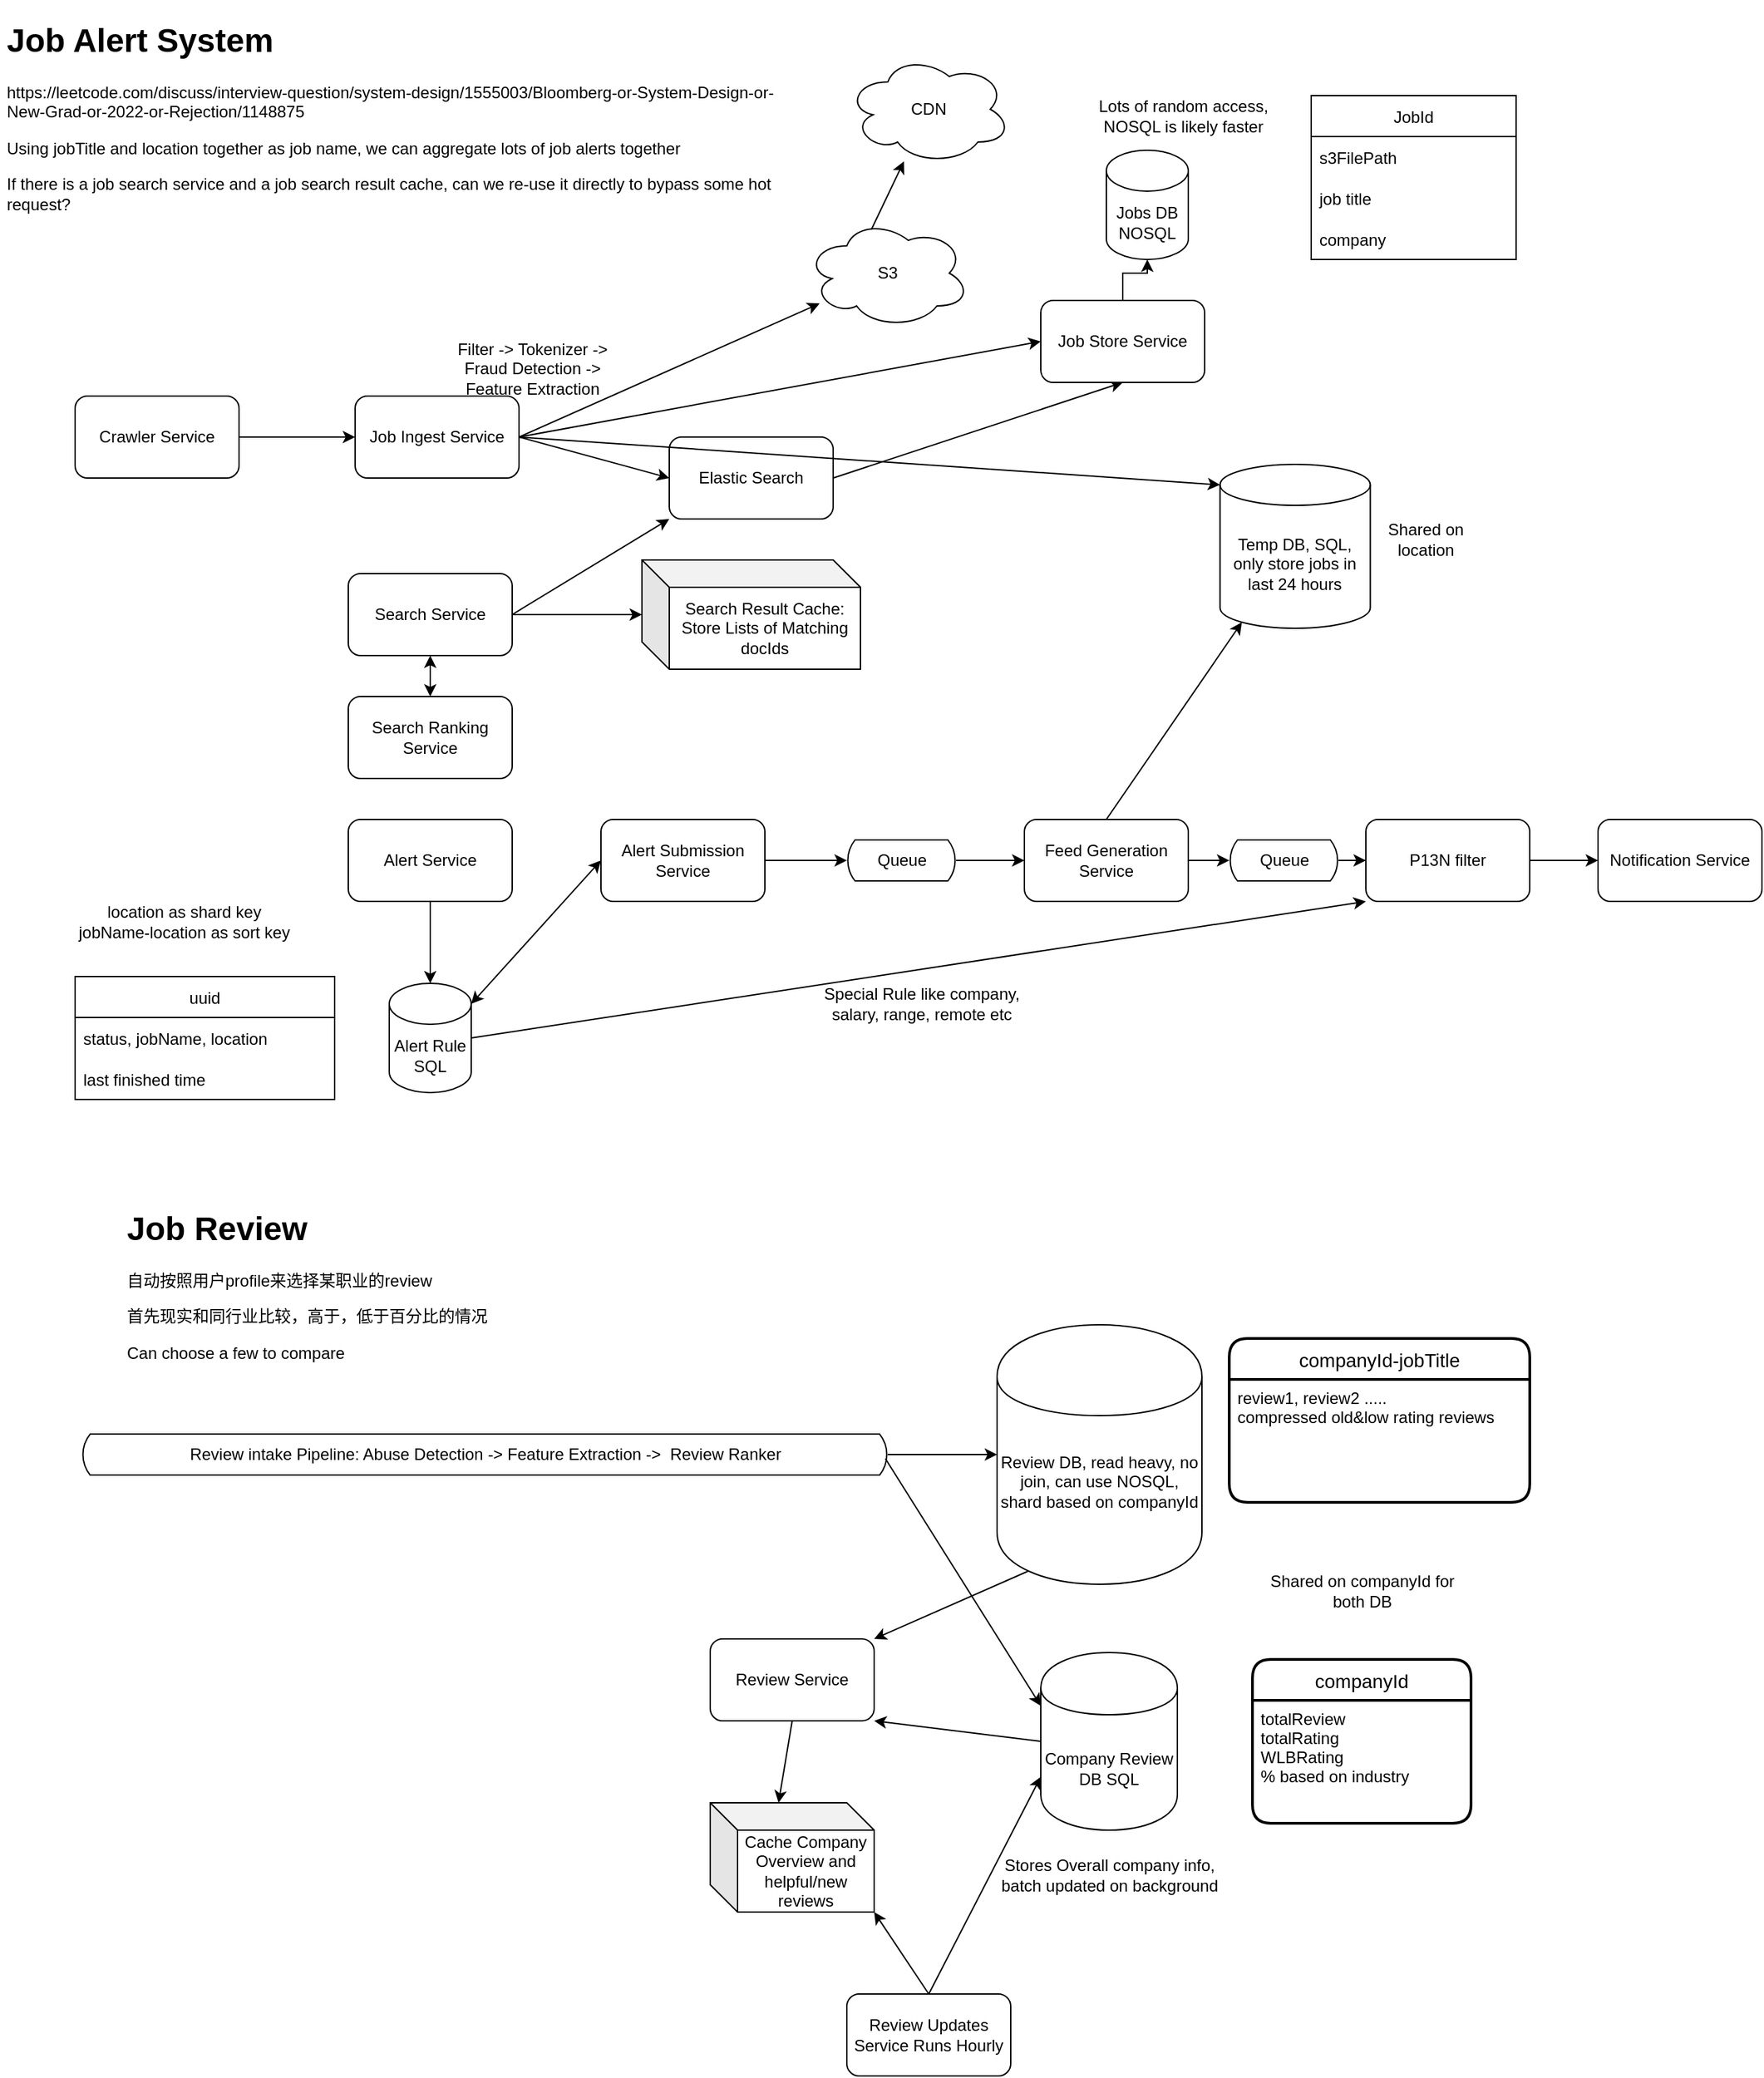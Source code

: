<mxfile version="16.5.1" type="device"><diagram id="-UWN5-Xsul1EJpzv83Dx" name="Page-1"><mxGraphModel dx="1346" dy="815" grid="1" gridSize="10" guides="1" tooltips="1" connect="1" arrows="1" fold="1" page="1" pageScale="1" pageWidth="850" pageHeight="1100" math="0" shadow="0"><root><mxCell id="0"/><mxCell id="1" parent="0"/><mxCell id="1wytK1kjs6isgkCykv2x-1" value="&lt;h1&gt;Job Alert System&lt;/h1&gt;&lt;p&gt;https://leetcode.com/discuss/interview-question/system-design/1555003/Bloomberg-or-System-Design-or-New-Grad-or-2022-or-Rejection/1148875&lt;/p&gt;&lt;p&gt;Using jobTitle and location together as job name, we can aggregate lots of job alerts together&lt;/p&gt;&lt;p&gt;If there is a job search service and a job search result cache, can we re-use it directly to bypass some hot request?&amp;nbsp;&lt;/p&gt;" style="text;html=1;strokeColor=none;fillColor=none;spacing=5;spacingTop=-20;whiteSpace=wrap;overflow=hidden;rounded=0;" parent="1" vertex="1"><mxGeometry x="20" y="20" width="580" height="260" as="geometry"/></mxCell><mxCell id="1wytK1kjs6isgkCykv2x-2" value="uuid" style="swimlane;fontStyle=0;childLayout=stackLayout;horizontal=1;startSize=30;horizontalStack=0;resizeParent=1;resizeParentMax=0;resizeLast=0;collapsible=1;marginBottom=0;" parent="1" vertex="1"><mxGeometry x="75" y="725" width="190" height="90" as="geometry"/></mxCell><mxCell id="1wytK1kjs6isgkCykv2x-3" value="status, jobName, location" style="text;strokeColor=none;fillColor=none;align=left;verticalAlign=middle;spacingLeft=4;spacingRight=4;overflow=hidden;points=[[0,0.5],[1,0.5]];portConstraint=eastwest;rotatable=0;" parent="1wytK1kjs6isgkCykv2x-2" vertex="1"><mxGeometry y="30" width="190" height="30" as="geometry"/></mxCell><mxCell id="1wytK1kjs6isgkCykv2x-4" value="last finished time" style="text;strokeColor=none;fillColor=none;align=left;verticalAlign=middle;spacingLeft=4;spacingRight=4;overflow=hidden;points=[[0,0.5],[1,0.5]];portConstraint=eastwest;rotatable=0;" parent="1wytK1kjs6isgkCykv2x-2" vertex="1"><mxGeometry y="60" width="190" height="30" as="geometry"/></mxCell><mxCell id="1wytK1kjs6isgkCykv2x-8" value="" style="edgeStyle=orthogonalEdgeStyle;rounded=0;orthogonalLoop=1;jettySize=auto;html=1;" parent="1" source="1wytK1kjs6isgkCykv2x-6" target="1wytK1kjs6isgkCykv2x-7" edge="1"><mxGeometry relative="1" as="geometry"/></mxCell><mxCell id="1wytK1kjs6isgkCykv2x-6" value="Alert Service" style="rounded=1;whiteSpace=wrap;html=1;" parent="1" vertex="1"><mxGeometry x="275" y="610" width="120" height="60" as="geometry"/></mxCell><mxCell id="1wytK1kjs6isgkCykv2x-7" value="Alert Rule SQL" style="shape=cylinder3;whiteSpace=wrap;html=1;boundedLbl=1;backgroundOutline=1;size=15;" parent="1" vertex="1"><mxGeometry x="305" y="730" width="60" height="80" as="geometry"/></mxCell><mxCell id="QBNyywDLKwODwcAN87ea-23" value="" style="edgeStyle=orthogonalEdgeStyle;rounded=0;orthogonalLoop=1;jettySize=auto;html=1;" edge="1" parent="1" source="1wytK1kjs6isgkCykv2x-9" target="QBNyywDLKwODwcAN87ea-22"><mxGeometry relative="1" as="geometry"/></mxCell><mxCell id="1wytK1kjs6isgkCykv2x-9" value="Alert Submission Service" style="rounded=1;whiteSpace=wrap;html=1;" parent="1" vertex="1"><mxGeometry x="460" y="610" width="120" height="60" as="geometry"/></mxCell><mxCell id="1wytK1kjs6isgkCykv2x-10" value="" style="endArrow=classic;startArrow=classic;html=1;rounded=0;exitX=1;exitY=0;exitDx=0;exitDy=15;entryX=0;entryY=0.5;entryDx=0;entryDy=0;exitPerimeter=0;" parent="1" source="1wytK1kjs6isgkCykv2x-7" target="1wytK1kjs6isgkCykv2x-9" edge="1"><mxGeometry width="50" height="50" relative="1" as="geometry"><mxPoint x="585" y="660" as="sourcePoint"/><mxPoint x="635" y="610" as="targetPoint"/></mxGeometry></mxCell><mxCell id="QBNyywDLKwODwcAN87ea-3" value="" style="edgeStyle=orthogonalEdgeStyle;rounded=0;orthogonalLoop=1;jettySize=auto;html=1;" edge="1" parent="1" source="QBNyywDLKwODwcAN87ea-1" target="QBNyywDLKwODwcAN87ea-2"><mxGeometry relative="1" as="geometry"/></mxCell><mxCell id="QBNyywDLKwODwcAN87ea-1" value="Crawler Service" style="rounded=1;whiteSpace=wrap;html=1;" vertex="1" parent="1"><mxGeometry x="75" y="300" width="120" height="60" as="geometry"/></mxCell><mxCell id="QBNyywDLKwODwcAN87ea-2" value="Job Ingest Service" style="rounded=1;whiteSpace=wrap;html=1;" vertex="1" parent="1"><mxGeometry x="280" y="300" width="120" height="60" as="geometry"/></mxCell><mxCell id="QBNyywDLKwODwcAN87ea-4" value="Filter -&amp;gt; Tokenizer -&amp;gt; Fraud Detection -&amp;gt; Feature Extraction" style="text;html=1;strokeColor=none;fillColor=none;align=center;verticalAlign=middle;whiteSpace=wrap;rounded=0;" vertex="1" parent="1"><mxGeometry x="340" y="250" width="140" height="60" as="geometry"/></mxCell><mxCell id="QBNyywDLKwODwcAN87ea-5" value="" style="endArrow=classic;html=1;rounded=0;exitX=1;exitY=0.5;exitDx=0;exitDy=0;" edge="1" parent="1" source="QBNyywDLKwODwcAN87ea-2" target="QBNyywDLKwODwcAN87ea-6"><mxGeometry width="50" height="50" relative="1" as="geometry"><mxPoint x="400" y="400" as="sourcePoint"/><mxPoint x="700" y="150" as="targetPoint"/></mxGeometry></mxCell><mxCell id="QBNyywDLKwODwcAN87ea-6" value="S3" style="ellipse;shape=cloud;whiteSpace=wrap;html=1;" vertex="1" parent="1"><mxGeometry x="610" y="170" width="120" height="80" as="geometry"/></mxCell><mxCell id="QBNyywDLKwODwcAN87ea-7" value="" style="endArrow=classic;html=1;rounded=0;exitX=1;exitY=0.5;exitDx=0;exitDy=0;entryX=0;entryY=0.5;entryDx=0;entryDy=0;" edge="1" parent="1" source="QBNyywDLKwODwcAN87ea-2" target="QBNyywDLKwODwcAN87ea-19"><mxGeometry width="50" height="50" relative="1" as="geometry"><mxPoint x="400" y="370" as="sourcePoint"/><mxPoint x="770" y="218.78" as="targetPoint"/></mxGeometry></mxCell><mxCell id="QBNyywDLKwODwcAN87ea-10" value="Elastic Search" style="rounded=1;whiteSpace=wrap;html=1;" vertex="1" parent="1"><mxGeometry x="510" y="330" width="120" height="60" as="geometry"/></mxCell><mxCell id="QBNyywDLKwODwcAN87ea-11" value="" style="endArrow=classic;html=1;rounded=0;exitX=1;exitY=0.5;exitDx=0;exitDy=0;entryX=0;entryY=0.5;entryDx=0;entryDy=0;" edge="1" parent="1" source="QBNyywDLKwODwcAN87ea-2" target="QBNyywDLKwODwcAN87ea-10"><mxGeometry width="50" height="50" relative="1" as="geometry"><mxPoint x="400" y="320" as="sourcePoint"/><mxPoint x="450" y="270" as="targetPoint"/></mxGeometry></mxCell><mxCell id="QBNyywDLKwODwcAN87ea-12" value="" style="endArrow=classic;html=1;rounded=0;exitX=1;exitY=0.5;exitDx=0;exitDy=0;entryX=0.5;entryY=1;entryDx=0;entryDy=0;" edge="1" parent="1" source="QBNyywDLKwODwcAN87ea-10" target="QBNyywDLKwODwcAN87ea-19"><mxGeometry width="50" height="50" relative="1" as="geometry"><mxPoint x="700" y="340" as="sourcePoint"/><mxPoint x="900" y="290" as="targetPoint"/></mxGeometry></mxCell><mxCell id="QBNyywDLKwODwcAN87ea-16" value="" style="edgeStyle=orthogonalEdgeStyle;rounded=0;orthogonalLoop=1;jettySize=auto;html=1;" edge="1" parent="1" source="QBNyywDLKwODwcAN87ea-13" target="QBNyywDLKwODwcAN87ea-15"><mxGeometry relative="1" as="geometry"/></mxCell><mxCell id="QBNyywDLKwODwcAN87ea-13" value="Search Service" style="rounded=1;whiteSpace=wrap;html=1;" vertex="1" parent="1"><mxGeometry x="275" y="430" width="120" height="60" as="geometry"/></mxCell><mxCell id="QBNyywDLKwODwcAN87ea-14" value="" style="endArrow=classic;html=1;rounded=0;exitX=1;exitY=0.5;exitDx=0;exitDy=0;entryX=0;entryY=1;entryDx=0;entryDy=0;" edge="1" parent="1" source="QBNyywDLKwODwcAN87ea-13" target="QBNyywDLKwODwcAN87ea-10"><mxGeometry width="50" height="50" relative="1" as="geometry"><mxPoint x="400" y="370" as="sourcePoint"/><mxPoint x="450" y="320" as="targetPoint"/></mxGeometry></mxCell><mxCell id="QBNyywDLKwODwcAN87ea-15" value="Search Result Cache: Store Lists of Matching docIds" style="shape=cube;whiteSpace=wrap;html=1;boundedLbl=1;backgroundOutline=1;darkOpacity=0.05;darkOpacity2=0.1;" vertex="1" parent="1"><mxGeometry x="490" y="420" width="160" height="80" as="geometry"/></mxCell><mxCell id="QBNyywDLKwODwcAN87ea-17" value="Search Ranking Service" style="rounded=1;whiteSpace=wrap;html=1;" vertex="1" parent="1"><mxGeometry x="275" y="520" width="120" height="60" as="geometry"/></mxCell><mxCell id="QBNyywDLKwODwcAN87ea-18" value="" style="endArrow=classic;startArrow=classic;html=1;rounded=0;exitX=0.5;exitY=0;exitDx=0;exitDy=0;entryX=0.5;entryY=1;entryDx=0;entryDy=0;" edge="1" parent="1" source="QBNyywDLKwODwcAN87ea-17" target="QBNyywDLKwODwcAN87ea-13"><mxGeometry width="50" height="50" relative="1" as="geometry"><mxPoint x="400" y="550" as="sourcePoint"/><mxPoint x="450" y="500" as="targetPoint"/></mxGeometry></mxCell><mxCell id="QBNyywDLKwODwcAN87ea-21" value="" style="edgeStyle=orthogonalEdgeStyle;rounded=0;orthogonalLoop=1;jettySize=auto;html=1;" edge="1" parent="1" source="QBNyywDLKwODwcAN87ea-19" target="QBNyywDLKwODwcAN87ea-20"><mxGeometry relative="1" as="geometry"/></mxCell><mxCell id="QBNyywDLKwODwcAN87ea-19" value="Job Store Service" style="rounded=1;whiteSpace=wrap;html=1;" vertex="1" parent="1"><mxGeometry x="782" y="230" width="120" height="60" as="geometry"/></mxCell><mxCell id="QBNyywDLKwODwcAN87ea-20" value="Jobs DB NOSQL" style="shape=cylinder3;whiteSpace=wrap;html=1;boundedLbl=1;backgroundOutline=1;size=15;" vertex="1" parent="1"><mxGeometry x="830" y="120" width="60" height="80" as="geometry"/></mxCell><mxCell id="QBNyywDLKwODwcAN87ea-25" value="" style="edgeStyle=orthogonalEdgeStyle;rounded=0;orthogonalLoop=1;jettySize=auto;html=1;" edge="1" parent="1" source="QBNyywDLKwODwcAN87ea-22" target="QBNyywDLKwODwcAN87ea-24"><mxGeometry relative="1" as="geometry"/></mxCell><mxCell id="QBNyywDLKwODwcAN87ea-22" value="Queue" style="html=1;dashed=0;whitespace=wrap;shape=mxgraph.dfd.loop" vertex="1" parent="1"><mxGeometry x="640" y="625" width="80" height="30" as="geometry"/></mxCell><mxCell id="QBNyywDLKwODwcAN87ea-30" value="" style="edgeStyle=orthogonalEdgeStyle;rounded=0;orthogonalLoop=1;jettySize=auto;html=1;" edge="1" parent="1" source="QBNyywDLKwODwcAN87ea-24" target="QBNyywDLKwODwcAN87ea-28"><mxGeometry relative="1" as="geometry"/></mxCell><mxCell id="QBNyywDLKwODwcAN87ea-24" value="Feed Generation Service" style="rounded=1;whiteSpace=wrap;html=1;" vertex="1" parent="1"><mxGeometry x="770" y="610" width="120" height="60" as="geometry"/></mxCell><mxCell id="QBNyywDLKwODwcAN87ea-27" value="Notification Service" style="rounded=1;whiteSpace=wrap;html=1;" vertex="1" parent="1"><mxGeometry x="1190" y="610" width="120" height="60" as="geometry"/></mxCell><mxCell id="QBNyywDLKwODwcAN87ea-46" value="" style="edgeStyle=orthogonalEdgeStyle;rounded=0;orthogonalLoop=1;jettySize=auto;html=1;" edge="1" parent="1" source="QBNyywDLKwODwcAN87ea-28" target="QBNyywDLKwODwcAN87ea-45"><mxGeometry relative="1" as="geometry"/></mxCell><mxCell id="QBNyywDLKwODwcAN87ea-28" value="Queue" style="html=1;dashed=0;whitespace=wrap;shape=mxgraph.dfd.loop" vertex="1" parent="1"><mxGeometry x="920" y="625" width="80" height="30" as="geometry"/></mxCell><mxCell id="QBNyywDLKwODwcAN87ea-32" value="JobId" style="swimlane;fontStyle=0;childLayout=stackLayout;horizontal=1;startSize=30;horizontalStack=0;resizeParent=1;resizeParentMax=0;resizeLast=0;collapsible=1;marginBottom=0;" vertex="1" parent="1"><mxGeometry x="980" y="80" width="150" height="120" as="geometry"/></mxCell><mxCell id="QBNyywDLKwODwcAN87ea-33" value="s3FilePath" style="text;strokeColor=none;fillColor=none;align=left;verticalAlign=middle;spacingLeft=4;spacingRight=4;overflow=hidden;points=[[0,0.5],[1,0.5]];portConstraint=eastwest;rotatable=0;" vertex="1" parent="QBNyywDLKwODwcAN87ea-32"><mxGeometry y="30" width="150" height="30" as="geometry"/></mxCell><mxCell id="QBNyywDLKwODwcAN87ea-34" value="job title" style="text;strokeColor=none;fillColor=none;align=left;verticalAlign=middle;spacingLeft=4;spacingRight=4;overflow=hidden;points=[[0,0.5],[1,0.5]];portConstraint=eastwest;rotatable=0;" vertex="1" parent="QBNyywDLKwODwcAN87ea-32"><mxGeometry y="60" width="150" height="30" as="geometry"/></mxCell><mxCell id="QBNyywDLKwODwcAN87ea-35" value="company" style="text;strokeColor=none;fillColor=none;align=left;verticalAlign=middle;spacingLeft=4;spacingRight=4;overflow=hidden;points=[[0,0.5],[1,0.5]];portConstraint=eastwest;rotatable=0;" vertex="1" parent="QBNyywDLKwODwcAN87ea-32"><mxGeometry y="90" width="150" height="30" as="geometry"/></mxCell><mxCell id="QBNyywDLKwODwcAN87ea-36" value="&lt;h1&gt;Job Review&lt;/h1&gt;&lt;p&gt;自动按照用户profile来选择某职业的review&lt;/p&gt;&lt;p&gt;首先现实和同行业比较，高于，低于百分比的情况&lt;/p&gt;&lt;p&gt;Can choose a few to compare&lt;/p&gt;" style="text;html=1;strokeColor=none;fillColor=none;spacing=5;spacingTop=-20;whiteSpace=wrap;overflow=hidden;rounded=0;" vertex="1" parent="1"><mxGeometry x="108" y="890" width="385" height="180" as="geometry"/></mxCell><mxCell id="QBNyywDLKwODwcAN87ea-52" value="" style="edgeStyle=orthogonalEdgeStyle;rounded=0;orthogonalLoop=1;jettySize=auto;html=1;" edge="1" parent="1" source="QBNyywDLKwODwcAN87ea-37" target="QBNyywDLKwODwcAN87ea-38"><mxGeometry relative="1" as="geometry"/></mxCell><mxCell id="QBNyywDLKwODwcAN87ea-37" value="Review intake Pipeline: Abuse Detection -&amp;gt; Feature Extraction -&amp;gt;&amp;nbsp; Review Ranker" style="html=1;dashed=0;whitespace=wrap;shape=mxgraph.dfd.loop" vertex="1" parent="1"><mxGeometry x="80" y="1060" width="590" height="30" as="geometry"/></mxCell><mxCell id="QBNyywDLKwODwcAN87ea-38" value="Review DB, read heavy, no join, can use NOSQL, shard based on companyId" style="shape=cylinder;whiteSpace=wrap;html=1;boundedLbl=1;backgroundOutline=1;" vertex="1" parent="1"><mxGeometry x="750" y="980" width="150" height="190" as="geometry"/></mxCell><mxCell id="QBNyywDLKwODwcAN87ea-39" value="Company Review DB SQL" style="shape=cylinder;whiteSpace=wrap;html=1;boundedLbl=1;backgroundOutline=1;" vertex="1" parent="1"><mxGeometry x="782" y="1220" width="100" height="130" as="geometry"/></mxCell><mxCell id="QBNyywDLKwODwcAN87ea-40" value="Stores Overall company info, batch updated on background" style="text;html=1;strokeColor=none;fillColor=none;align=center;verticalAlign=middle;whiteSpace=wrap;rounded=0;" vertex="1" parent="1"><mxGeometry x="750.75" y="1345" width="162.5" height="75" as="geometry"/></mxCell><mxCell id="QBNyywDLKwODwcAN87ea-41" value="companyId" style="swimlane;childLayout=stackLayout;horizontal=1;startSize=30;horizontalStack=0;rounded=1;fontSize=14;fontStyle=0;strokeWidth=2;resizeParent=0;resizeLast=1;shadow=0;dashed=0;align=center;" vertex="1" parent="1"><mxGeometry x="937" y="1225" width="160" height="120" as="geometry"/></mxCell><mxCell id="QBNyywDLKwODwcAN87ea-42" value="totalReview&#10;totalRating&#10;WLBRating&#10;% based on industry" style="align=left;strokeColor=none;fillColor=none;spacingLeft=4;fontSize=12;verticalAlign=top;resizable=0;rotatable=0;part=1;" vertex="1" parent="QBNyywDLKwODwcAN87ea-41"><mxGeometry y="30" width="160" height="90" as="geometry"/></mxCell><mxCell id="QBNyywDLKwODwcAN87ea-43" value="companyId-jobTitle" style="swimlane;childLayout=stackLayout;horizontal=1;startSize=30;horizontalStack=0;rounded=1;fontSize=14;fontStyle=0;strokeWidth=2;resizeParent=0;resizeLast=1;shadow=0;dashed=0;align=center;" vertex="1" parent="1"><mxGeometry x="920" y="990" width="220" height="120" as="geometry"/></mxCell><mxCell id="QBNyywDLKwODwcAN87ea-44" value="review1, review2 .....&#10;compressed old&amp;low rating reviews" style="align=left;strokeColor=none;fillColor=none;spacingLeft=4;fontSize=12;verticalAlign=top;resizable=0;rotatable=0;part=1;" vertex="1" parent="QBNyywDLKwODwcAN87ea-43"><mxGeometry y="30" width="220" height="90" as="geometry"/></mxCell><mxCell id="QBNyywDLKwODwcAN87ea-47" value="" style="edgeStyle=orthogonalEdgeStyle;rounded=0;orthogonalLoop=1;jettySize=auto;html=1;" edge="1" parent="1" source="QBNyywDLKwODwcAN87ea-45" target="QBNyywDLKwODwcAN87ea-27"><mxGeometry relative="1" as="geometry"/></mxCell><mxCell id="QBNyywDLKwODwcAN87ea-45" value="P13N filter" style="rounded=1;whiteSpace=wrap;html=1;" vertex="1" parent="1"><mxGeometry x="1020" y="610" width="120" height="60" as="geometry"/></mxCell><mxCell id="QBNyywDLKwODwcAN87ea-49" value="" style="endArrow=classic;html=1;rounded=0;exitX=1;exitY=0.5;exitDx=0;exitDy=0;exitPerimeter=0;entryX=0;entryY=1;entryDx=0;entryDy=0;" edge="1" parent="1" source="1wytK1kjs6isgkCykv2x-7" target="QBNyywDLKwODwcAN87ea-45"><mxGeometry width="50" height="50" relative="1" as="geometry"><mxPoint x="420" y="770" as="sourcePoint"/><mxPoint x="470" y="720" as="targetPoint"/></mxGeometry></mxCell><mxCell id="QBNyywDLKwODwcAN87ea-50" value="Special Rule like company, salary, range, remote etc" style="text;html=1;strokeColor=none;fillColor=none;align=center;verticalAlign=middle;whiteSpace=wrap;rounded=0;" vertex="1" parent="1"><mxGeometry x="610" y="710" width="170" height="70" as="geometry"/></mxCell><mxCell id="QBNyywDLKwODwcAN87ea-51" value="Lots of random access, NOSQL is likely faster" style="text;html=1;strokeColor=none;fillColor=none;align=center;verticalAlign=middle;whiteSpace=wrap;rounded=0;" vertex="1" parent="1"><mxGeometry x="813" y="80" width="147" height="30" as="geometry"/></mxCell><mxCell id="QBNyywDLKwODwcAN87ea-53" value="" style="endArrow=classic;html=1;rounded=0;exitX=0.997;exitY=0.6;exitDx=0;exitDy=0;exitPerimeter=0;entryX=0;entryY=0.3;entryDx=0;entryDy=0;" edge="1" parent="1" source="QBNyywDLKwODwcAN87ea-37" target="QBNyywDLKwODwcAN87ea-39"><mxGeometry width="50" height="50" relative="1" as="geometry"><mxPoint x="580" y="1250" as="sourcePoint"/><mxPoint x="630" y="1200" as="targetPoint"/></mxGeometry></mxCell><mxCell id="QBNyywDLKwODwcAN87ea-55" value="Review Service" style="rounded=1;whiteSpace=wrap;html=1;" vertex="1" parent="1"><mxGeometry x="540" y="1210" width="120" height="60" as="geometry"/></mxCell><mxCell id="QBNyywDLKwODwcAN87ea-56" value="" style="endArrow=classic;html=1;rounded=0;exitX=0.15;exitY=0.95;exitDx=0;exitDy=0;exitPerimeter=0;entryX=1;entryY=0;entryDx=0;entryDy=0;" edge="1" parent="1" source="QBNyywDLKwODwcAN87ea-38" target="QBNyywDLKwODwcAN87ea-55"><mxGeometry width="50" height="50" relative="1" as="geometry"><mxPoint x="580" y="1250" as="sourcePoint"/><mxPoint x="630" y="1200" as="targetPoint"/></mxGeometry></mxCell><mxCell id="QBNyywDLKwODwcAN87ea-57" value="" style="endArrow=classic;html=1;rounded=0;exitX=0;exitY=0.5;exitDx=0;exitDy=0;entryX=1;entryY=1;entryDx=0;entryDy=0;" edge="1" parent="1" source="QBNyywDLKwODwcAN87ea-39" target="QBNyywDLKwODwcAN87ea-55"><mxGeometry width="50" height="50" relative="1" as="geometry"><mxPoint x="580" y="1250" as="sourcePoint"/><mxPoint x="630" y="1200" as="targetPoint"/></mxGeometry></mxCell><mxCell id="QBNyywDLKwODwcAN87ea-58" value="Cache Company Overview and helpful/new reviews" style="shape=cube;whiteSpace=wrap;html=1;boundedLbl=1;backgroundOutline=1;darkOpacity=0.05;darkOpacity2=0.1;" vertex="1" parent="1"><mxGeometry x="540" y="1330" width="120" height="80" as="geometry"/></mxCell><mxCell id="QBNyywDLKwODwcAN87ea-59" value="" style="endArrow=classic;html=1;rounded=0;exitX=0.5;exitY=1;exitDx=0;exitDy=0;entryX=0;entryY=0;entryDx=50;entryDy=0;entryPerimeter=0;" edge="1" parent="1" source="QBNyywDLKwODwcAN87ea-55" target="QBNyywDLKwODwcAN87ea-58"><mxGeometry width="50" height="50" relative="1" as="geometry"><mxPoint x="580" y="1230" as="sourcePoint"/><mxPoint x="630" y="1180" as="targetPoint"/></mxGeometry></mxCell><mxCell id="QBNyywDLKwODwcAN87ea-60" value="Review Updates Service Runs Hourly" style="rounded=1;whiteSpace=wrap;html=1;" vertex="1" parent="1"><mxGeometry x="640" y="1470" width="120" height="60" as="geometry"/></mxCell><mxCell id="QBNyywDLKwODwcAN87ea-61" value="" style="endArrow=classic;html=1;rounded=0;exitX=0.5;exitY=0;exitDx=0;exitDy=0;entryX=1;entryY=1;entryDx=0;entryDy=0;entryPerimeter=0;" edge="1" parent="1" source="QBNyywDLKwODwcAN87ea-60" target="QBNyywDLKwODwcAN87ea-58"><mxGeometry width="50" height="50" relative="1" as="geometry"><mxPoint x="580" y="1310" as="sourcePoint"/><mxPoint x="630" y="1260" as="targetPoint"/></mxGeometry></mxCell><mxCell id="QBNyywDLKwODwcAN87ea-62" value="" style="endArrow=classic;html=1;rounded=0;exitX=0.5;exitY=0;exitDx=0;exitDy=0;entryX=0;entryY=0.7;entryDx=0;entryDy=0;" edge="1" parent="1" source="QBNyywDLKwODwcAN87ea-60" target="QBNyywDLKwODwcAN87ea-39"><mxGeometry width="50" height="50" relative="1" as="geometry"><mxPoint x="580" y="1310" as="sourcePoint"/><mxPoint x="630" y="1260" as="targetPoint"/></mxGeometry></mxCell><mxCell id="QBNyywDLKwODwcAN87ea-63" value="Shared on companyId for both DB" style="text;html=1;strokeColor=none;fillColor=none;align=center;verticalAlign=middle;whiteSpace=wrap;rounded=0;" vertex="1" parent="1"><mxGeometry x="940.5" y="1150" width="153" height="50" as="geometry"/></mxCell><mxCell id="QBNyywDLKwODwcAN87ea-64" value="" style="endArrow=classic;html=1;rounded=0;exitX=0.4;exitY=0.1;exitDx=0;exitDy=0;exitPerimeter=0;" edge="1" parent="1" source="QBNyywDLKwODwcAN87ea-6" target="QBNyywDLKwODwcAN87ea-65"><mxGeometry width="50" height="50" relative="1" as="geometry"><mxPoint x="580" y="230" as="sourcePoint"/><mxPoint x="680" y="120" as="targetPoint"/></mxGeometry></mxCell><mxCell id="QBNyywDLKwODwcAN87ea-65" value="CDN" style="ellipse;shape=cloud;whiteSpace=wrap;html=1;" vertex="1" parent="1"><mxGeometry x="640" y="50" width="120" height="80" as="geometry"/></mxCell><mxCell id="QBNyywDLKwODwcAN87ea-66" value="&lt;span&gt;location as shard key&lt;br&gt;&lt;/span&gt;jobName-location as sort key&lt;span&gt;&lt;br&gt;&lt;/span&gt;" style="text;html=1;strokeColor=none;fillColor=none;align=center;verticalAlign=middle;whiteSpace=wrap;rounded=0;" vertex="1" parent="1"><mxGeometry x="45" y="670" width="220" height="30" as="geometry"/></mxCell><mxCell id="QBNyywDLKwODwcAN87ea-67" value="" style="endArrow=classic;html=1;rounded=0;exitX=0.5;exitY=0;exitDx=0;exitDy=0;entryX=0.145;entryY=1;entryDx=0;entryDy=-4.35;entryPerimeter=0;" edge="1" parent="1" source="QBNyywDLKwODwcAN87ea-24" target="QBNyywDLKwODwcAN87ea-68"><mxGeometry width="50" height="50" relative="1" as="geometry"><mxPoint x="660" y="580" as="sourcePoint"/><mxPoint x="710" y="530" as="targetPoint"/></mxGeometry></mxCell><mxCell id="QBNyywDLKwODwcAN87ea-68" value="Temp DB, SQL, only store jobs in last 24 hours" style="shape=cylinder3;whiteSpace=wrap;html=1;boundedLbl=1;backgroundOutline=1;size=15;" vertex="1" parent="1"><mxGeometry x="913.25" y="350" width="110" height="120" as="geometry"/></mxCell><mxCell id="QBNyywDLKwODwcAN87ea-69" value="" style="endArrow=classic;html=1;rounded=0;exitX=1;exitY=0.5;exitDx=0;exitDy=0;entryX=0;entryY=0;entryDx=0;entryDy=15;entryPerimeter=0;" edge="1" parent="1" source="QBNyywDLKwODwcAN87ea-2" target="QBNyywDLKwODwcAN87ea-68"><mxGeometry width="50" height="50" relative="1" as="geometry"><mxPoint x="660" y="440" as="sourcePoint"/><mxPoint x="710" y="390" as="targetPoint"/></mxGeometry></mxCell><mxCell id="QBNyywDLKwODwcAN87ea-70" value="Shared on location" style="text;html=1;strokeColor=none;fillColor=none;align=center;verticalAlign=middle;whiteSpace=wrap;rounded=0;" vertex="1" parent="1"><mxGeometry x="1033.5" y="390" width="60" height="30" as="geometry"/></mxCell></root></mxGraphModel></diagram></mxfile>